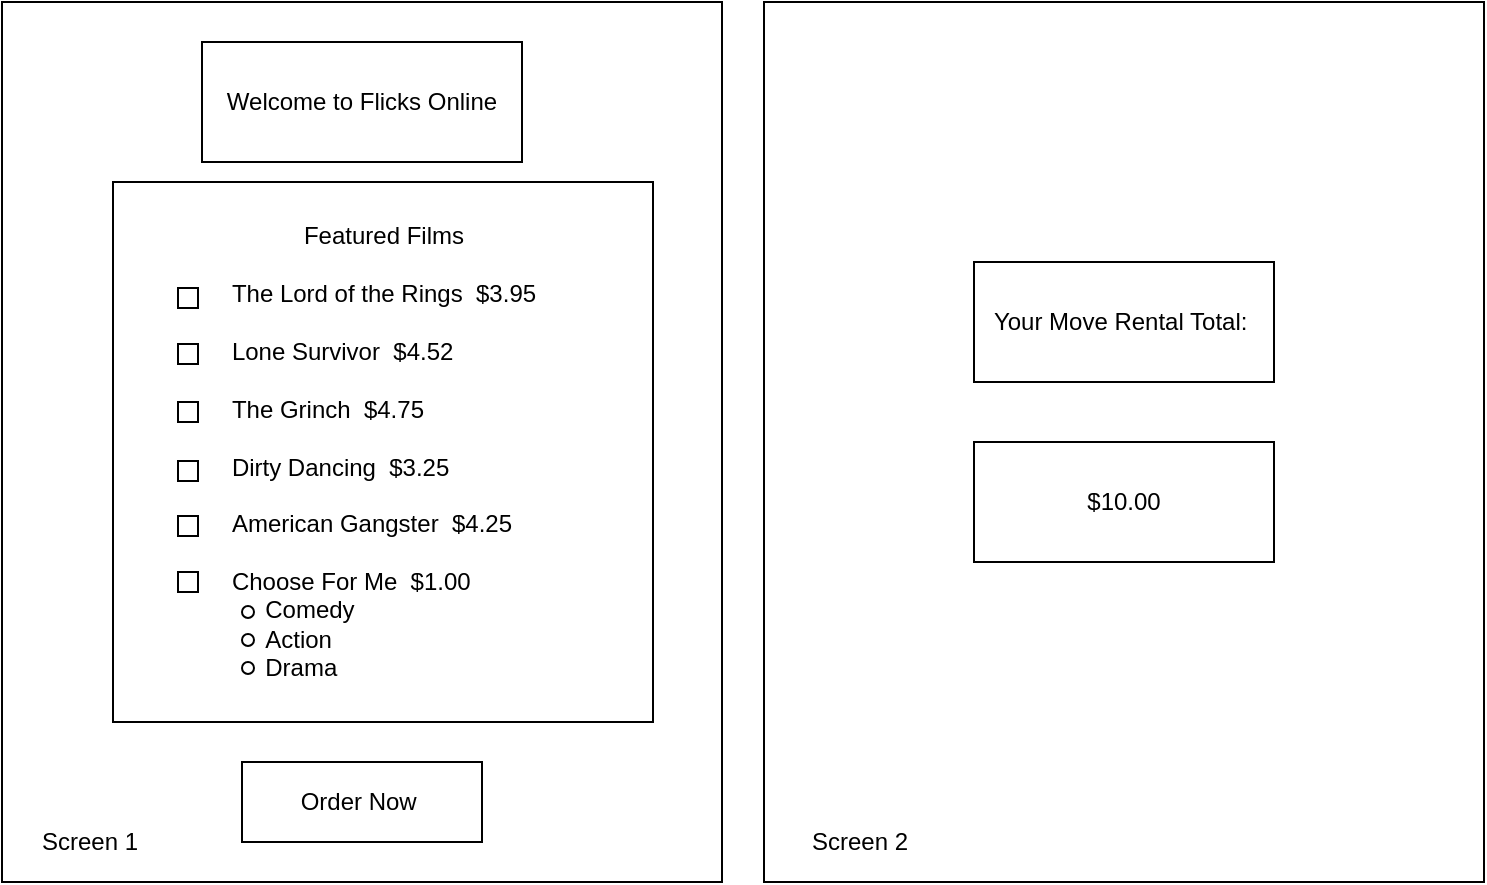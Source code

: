 <mxfile version="13.10.1" type="github">
  <diagram id="C5RBs43oDa-KdzZeNtuy" name="Page-1">
    <mxGraphModel dx="1282" dy="708" grid="1" gridSize="10" guides="1" tooltips="1" connect="1" arrows="1" fold="1" page="1" pageScale="1" pageWidth="827" pageHeight="1169" math="0" shadow="0">
      <root>
        <mxCell id="WIyWlLk6GJQsqaUBKTNV-0" />
        <mxCell id="WIyWlLk6GJQsqaUBKTNV-1" parent="WIyWlLk6GJQsqaUBKTNV-0" />
        <mxCell id="ryDZC5mOGuiZ6I-_YwJG-22" value="" style="rounded=0;whiteSpace=wrap;html=1;" vertex="1" parent="WIyWlLk6GJQsqaUBKTNV-1">
          <mxGeometry x="420" y="70" width="360" height="440" as="geometry" />
        </mxCell>
        <mxCell id="ryDZC5mOGuiZ6I-_YwJG-21" value="" style="rounded=0;whiteSpace=wrap;html=1;" vertex="1" parent="WIyWlLk6GJQsqaUBKTNV-1">
          <mxGeometry x="39" y="70" width="360" height="440" as="geometry" />
        </mxCell>
        <mxCell id="ryDZC5mOGuiZ6I-_YwJG-0" value="Welcome to Flicks Online" style="rounded=0;whiteSpace=wrap;html=1;" vertex="1" parent="WIyWlLk6GJQsqaUBKTNV-1">
          <mxGeometry x="139" y="90" width="160" height="60" as="geometry" />
        </mxCell>
        <mxCell id="ryDZC5mOGuiZ6I-_YwJG-2" value="&lt;br&gt;Featured Films&lt;br&gt;&lt;br&gt;&lt;div style=&quot;text-align: left&quot;&gt;&lt;span&gt;The Lord of the Rings&amp;nbsp; $3.95&lt;/span&gt;&lt;/div&gt;&lt;div style=&quot;text-align: left&quot;&gt;&lt;span&gt;&lt;br&gt;&lt;/span&gt;&lt;/div&gt;&lt;div style=&quot;text-align: left&quot;&gt;&lt;span&gt;Lone Survivor&amp;nbsp; $4.52&lt;/span&gt;&lt;/div&gt;&lt;div style=&quot;text-align: left&quot;&gt;&lt;span&gt;&lt;br&gt;&lt;/span&gt;&lt;/div&gt;&lt;div style=&quot;text-align: left&quot;&gt;&lt;span&gt;The Grinch&amp;nbsp; $4.75&lt;/span&gt;&lt;/div&gt;&lt;div style=&quot;text-align: left&quot;&gt;&lt;br&gt;&lt;/div&gt;&lt;div style=&quot;text-align: left&quot;&gt;&lt;span&gt;Dirty Dancing&amp;nbsp; $3.25&lt;/span&gt;&lt;/div&gt;&lt;div style=&quot;text-align: left&quot;&gt;&lt;br&gt;&lt;/div&gt;&lt;div style=&quot;text-align: left&quot;&gt;&lt;span&gt;American Gangster&amp;nbsp; $4.25&lt;/span&gt;&lt;/div&gt;&lt;div style=&quot;text-align: left&quot;&gt;&lt;br&gt;&lt;/div&gt;&lt;div style=&quot;text-align: left&quot;&gt;&lt;span&gt;Choose For Me&amp;nbsp; $1.00&lt;/span&gt;&lt;/div&gt;&lt;div style=&quot;text-align: left&quot;&gt;&lt;span&gt;&amp;nbsp; &amp;nbsp; &amp;nbsp;Comedy&lt;/span&gt;&lt;/div&gt;&lt;div style=&quot;text-align: left&quot;&gt;&lt;span&gt;&amp;nbsp; &amp;nbsp; &amp;nbsp;Action&lt;/span&gt;&lt;/div&gt;&lt;div style=&quot;text-align: left&quot;&gt;&lt;span&gt;&amp;nbsp; &amp;nbsp; &amp;nbsp;Drama&lt;/span&gt;&lt;/div&gt;&lt;div style=&quot;text-align: left&quot;&gt;&lt;span&gt;&lt;br&gt;&lt;/span&gt;&lt;/div&gt;" style="whiteSpace=wrap;html=1;aspect=fixed;" vertex="1" parent="WIyWlLk6GJQsqaUBKTNV-1">
          <mxGeometry x="94.5" y="160" width="270" height="270" as="geometry" />
        </mxCell>
        <mxCell id="ryDZC5mOGuiZ6I-_YwJG-4" value="" style="rounded=0;whiteSpace=wrap;html=1;" vertex="1" parent="WIyWlLk6GJQsqaUBKTNV-1">
          <mxGeometry x="127" y="241" width="10" height="10" as="geometry" />
        </mxCell>
        <mxCell id="ryDZC5mOGuiZ6I-_YwJG-5" value="" style="rounded=0;whiteSpace=wrap;html=1;" vertex="1" parent="WIyWlLk6GJQsqaUBKTNV-1">
          <mxGeometry x="127" y="270" width="10" height="10" as="geometry" />
        </mxCell>
        <mxCell id="ryDZC5mOGuiZ6I-_YwJG-6" value="" style="rounded=0;whiteSpace=wrap;html=1;" vertex="1" parent="WIyWlLk6GJQsqaUBKTNV-1">
          <mxGeometry x="127" y="299.5" width="10" height="10" as="geometry" />
        </mxCell>
        <mxCell id="ryDZC5mOGuiZ6I-_YwJG-7" value="" style="rounded=0;whiteSpace=wrap;html=1;" vertex="1" parent="WIyWlLk6GJQsqaUBKTNV-1">
          <mxGeometry x="127" y="327" width="10" height="10" as="geometry" />
        </mxCell>
        <mxCell id="ryDZC5mOGuiZ6I-_YwJG-8" value="" style="rounded=0;whiteSpace=wrap;html=1;" vertex="1" parent="WIyWlLk6GJQsqaUBKTNV-1">
          <mxGeometry x="127" y="355" width="10" height="10" as="geometry" />
        </mxCell>
        <mxCell id="ryDZC5mOGuiZ6I-_YwJG-9" value="" style="rounded=0;whiteSpace=wrap;html=1;" vertex="1" parent="WIyWlLk6GJQsqaUBKTNV-1">
          <mxGeometry x="127" y="213" width="10" height="10" as="geometry" />
        </mxCell>
        <mxCell id="ryDZC5mOGuiZ6I-_YwJG-11" value="" style="ellipse;whiteSpace=wrap;html=1;aspect=fixed;" vertex="1" parent="WIyWlLk6GJQsqaUBKTNV-1">
          <mxGeometry x="159" y="372" width="6" height="6" as="geometry" />
        </mxCell>
        <mxCell id="ryDZC5mOGuiZ6I-_YwJG-14" value="Your Move Rental Total:&amp;nbsp;" style="rounded=0;whiteSpace=wrap;html=1;" vertex="1" parent="WIyWlLk6GJQsqaUBKTNV-1">
          <mxGeometry x="525" y="200" width="150" height="60" as="geometry" />
        </mxCell>
        <mxCell id="ryDZC5mOGuiZ6I-_YwJG-15" value="$10.00" style="rounded=0;whiteSpace=wrap;html=1;" vertex="1" parent="WIyWlLk6GJQsqaUBKTNV-1">
          <mxGeometry x="525" y="290" width="150" height="60" as="geometry" />
        </mxCell>
        <mxCell id="ryDZC5mOGuiZ6I-_YwJG-16" value="Order Now&amp;nbsp;" style="rounded=0;whiteSpace=wrap;html=1;" vertex="1" parent="WIyWlLk6GJQsqaUBKTNV-1">
          <mxGeometry x="159" y="450" width="120" height="40" as="geometry" />
        </mxCell>
        <mxCell id="ryDZC5mOGuiZ6I-_YwJG-18" value="" style="ellipse;whiteSpace=wrap;html=1;aspect=fixed;" vertex="1" parent="WIyWlLk6GJQsqaUBKTNV-1">
          <mxGeometry x="159" y="386" width="6" height="6" as="geometry" />
        </mxCell>
        <mxCell id="ryDZC5mOGuiZ6I-_YwJG-19" value="" style="ellipse;whiteSpace=wrap;html=1;aspect=fixed;" vertex="1" parent="WIyWlLk6GJQsqaUBKTNV-1">
          <mxGeometry x="159" y="400" width="6" height="6" as="geometry" />
        </mxCell>
        <mxCell id="ryDZC5mOGuiZ6I-_YwJG-23" value="Screen 1" style="text;html=1;strokeColor=none;fillColor=none;align=center;verticalAlign=middle;whiteSpace=wrap;rounded=0;" vertex="1" parent="WIyWlLk6GJQsqaUBKTNV-1">
          <mxGeometry x="54.5" y="480" width="55.5" height="20" as="geometry" />
        </mxCell>
        <mxCell id="ryDZC5mOGuiZ6I-_YwJG-24" value="Screen 2" style="text;html=1;strokeColor=none;fillColor=none;align=center;verticalAlign=middle;whiteSpace=wrap;rounded=0;" vertex="1" parent="WIyWlLk6GJQsqaUBKTNV-1">
          <mxGeometry x="440" y="480" width="55.5" height="20" as="geometry" />
        </mxCell>
      </root>
    </mxGraphModel>
  </diagram>
</mxfile>
